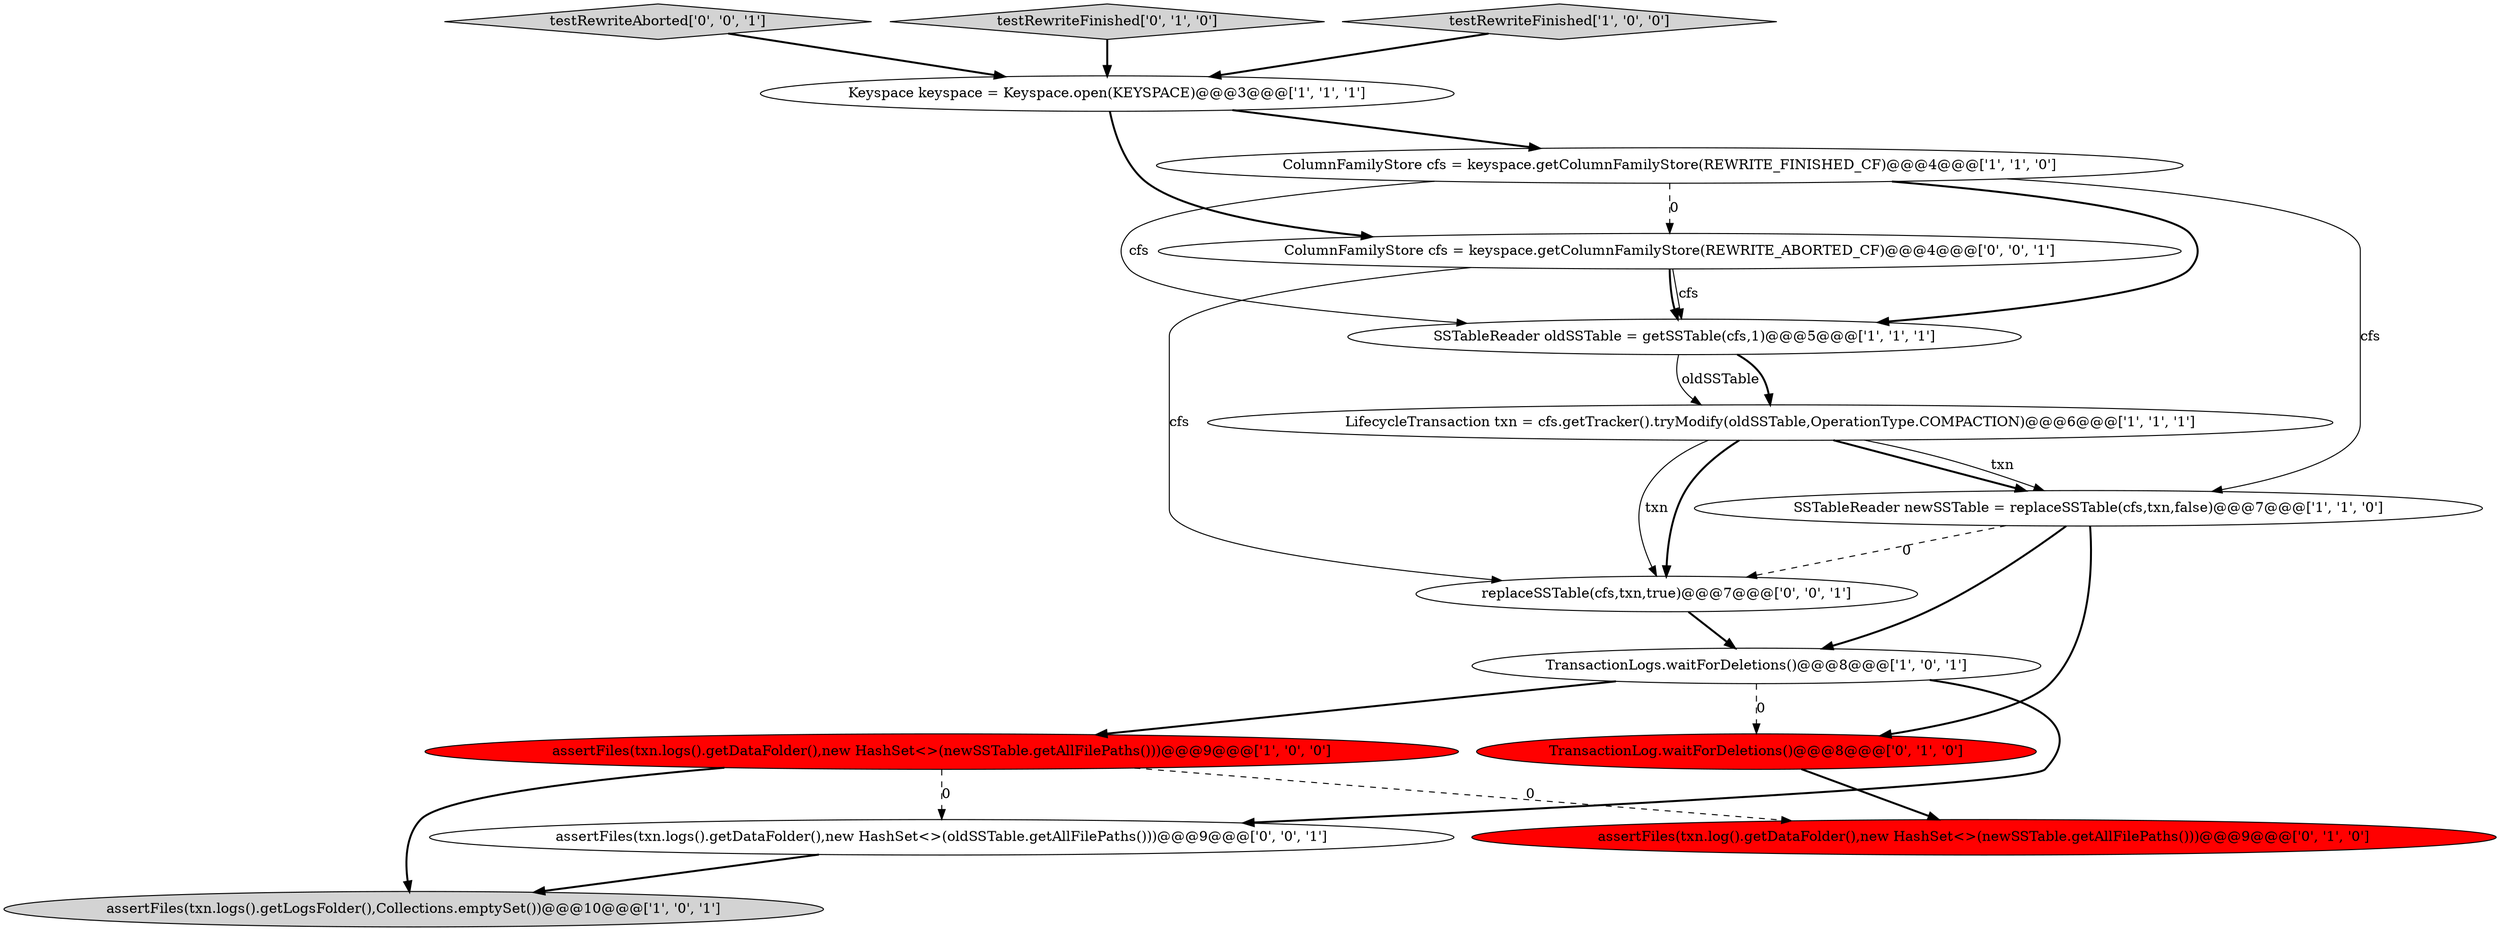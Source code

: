 digraph {
14 [style = filled, label = "testRewriteAborted['0', '0', '1']", fillcolor = lightgray, shape = diamond image = "AAA0AAABBB3BBB"];
11 [style = filled, label = "TransactionLog.waitForDeletions()@@@8@@@['0', '1', '0']", fillcolor = red, shape = ellipse image = "AAA1AAABBB2BBB"];
9 [style = filled, label = "testRewriteFinished['0', '1', '0']", fillcolor = lightgray, shape = diamond image = "AAA0AAABBB2BBB"];
5 [style = filled, label = "SSTableReader oldSSTable = getSSTable(cfs,1)@@@5@@@['1', '1', '1']", fillcolor = white, shape = ellipse image = "AAA0AAABBB1BBB"];
10 [style = filled, label = "assertFiles(txn.log().getDataFolder(),new HashSet<>(newSSTable.getAllFilePaths()))@@@9@@@['0', '1', '0']", fillcolor = red, shape = ellipse image = "AAA1AAABBB2BBB"];
1 [style = filled, label = "assertFiles(txn.logs().getDataFolder(),new HashSet<>(newSSTable.getAllFilePaths()))@@@9@@@['1', '0', '0']", fillcolor = red, shape = ellipse image = "AAA1AAABBB1BBB"];
6 [style = filled, label = "ColumnFamilyStore cfs = keyspace.getColumnFamilyStore(REWRITE_FINISHED_CF)@@@4@@@['1', '1', '0']", fillcolor = white, shape = ellipse image = "AAA0AAABBB1BBB"];
4 [style = filled, label = "assertFiles(txn.logs().getLogsFolder(),Collections.emptySet())@@@10@@@['1', '0', '1']", fillcolor = lightgray, shape = ellipse image = "AAA0AAABBB1BBB"];
8 [style = filled, label = "testRewriteFinished['1', '0', '0']", fillcolor = lightgray, shape = diamond image = "AAA0AAABBB1BBB"];
0 [style = filled, label = "LifecycleTransaction txn = cfs.getTracker().tryModify(oldSSTable,OperationType.COMPACTION)@@@6@@@['1', '1', '1']", fillcolor = white, shape = ellipse image = "AAA0AAABBB1BBB"];
3 [style = filled, label = "Keyspace keyspace = Keyspace.open(KEYSPACE)@@@3@@@['1', '1', '1']", fillcolor = white, shape = ellipse image = "AAA0AAABBB1BBB"];
7 [style = filled, label = "TransactionLogs.waitForDeletions()@@@8@@@['1', '0', '1']", fillcolor = white, shape = ellipse image = "AAA0AAABBB1BBB"];
12 [style = filled, label = "replaceSSTable(cfs,txn,true)@@@7@@@['0', '0', '1']", fillcolor = white, shape = ellipse image = "AAA0AAABBB3BBB"];
15 [style = filled, label = "ColumnFamilyStore cfs = keyspace.getColumnFamilyStore(REWRITE_ABORTED_CF)@@@4@@@['0', '0', '1']", fillcolor = white, shape = ellipse image = "AAA0AAABBB3BBB"];
13 [style = filled, label = "assertFiles(txn.logs().getDataFolder(),new HashSet<>(oldSSTable.getAllFilePaths()))@@@9@@@['0', '0', '1']", fillcolor = white, shape = ellipse image = "AAA0AAABBB3BBB"];
2 [style = filled, label = "SSTableReader newSSTable = replaceSSTable(cfs,txn,false)@@@7@@@['1', '1', '0']", fillcolor = white, shape = ellipse image = "AAA0AAABBB1BBB"];
7->13 [style = bold, label=""];
14->3 [style = bold, label=""];
1->4 [style = bold, label=""];
5->0 [style = solid, label="oldSSTable"];
7->1 [style = bold, label=""];
0->12 [style = bold, label=""];
0->2 [style = bold, label=""];
8->3 [style = bold, label=""];
7->11 [style = dashed, label="0"];
3->6 [style = bold, label=""];
15->5 [style = solid, label="cfs"];
3->15 [style = bold, label=""];
1->10 [style = dashed, label="0"];
15->12 [style = solid, label="cfs"];
0->12 [style = solid, label="txn"];
12->7 [style = bold, label=""];
15->5 [style = bold, label=""];
0->2 [style = solid, label="txn"];
1->13 [style = dashed, label="0"];
2->12 [style = dashed, label="0"];
6->5 [style = bold, label=""];
5->0 [style = bold, label=""];
6->15 [style = dashed, label="0"];
11->10 [style = bold, label=""];
6->5 [style = solid, label="cfs"];
9->3 [style = bold, label=""];
6->2 [style = solid, label="cfs"];
2->7 [style = bold, label=""];
2->11 [style = bold, label=""];
13->4 [style = bold, label=""];
}
